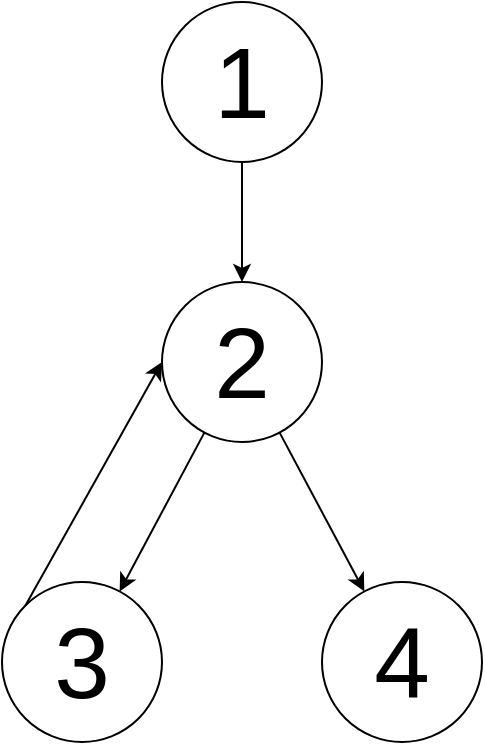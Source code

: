<mxfile version="14.6.3" type="device"><diagram id="KP94ZAMa3vHkERrY0OPf" name="Page-1"><mxGraphModel dx="1102" dy="624" grid="0" gridSize="10" guides="1" tooltips="1" connect="1" arrows="1" fold="1" page="1" pageScale="1" pageWidth="850" pageHeight="1100" math="0" shadow="0"><root><mxCell id="0"/><mxCell id="1" parent="0"/><mxCell id="Q6y50fki3_fCykDwQufu-1" value="&lt;font style=&quot;font-size: 50px&quot;&gt;1&lt;/font&gt;" style="ellipse;whiteSpace=wrap;html=1;aspect=fixed;" vertex="1" parent="1"><mxGeometry x="360" y="140" width="80" height="80" as="geometry"/></mxCell><mxCell id="Q6y50fki3_fCykDwQufu-2" value="&lt;font style=&quot;font-size: 50px&quot;&gt;2&lt;/font&gt;" style="ellipse;whiteSpace=wrap;html=1;aspect=fixed;" vertex="1" parent="1"><mxGeometry x="360" y="280" width="80" height="80" as="geometry"/></mxCell><mxCell id="Q6y50fki3_fCykDwQufu-3" value="&lt;font style=&quot;font-size: 50px&quot;&gt;3&lt;/font&gt;" style="ellipse;whiteSpace=wrap;html=1;aspect=fixed;" vertex="1" parent="1"><mxGeometry x="280" y="430" width="80" height="80" as="geometry"/></mxCell><mxCell id="Q6y50fki3_fCykDwQufu-4" value="&lt;span style=&quot;font-size: 50px&quot;&gt;4&lt;/span&gt;" style="ellipse;whiteSpace=wrap;html=1;aspect=fixed;" vertex="1" parent="1"><mxGeometry x="440" y="430" width="80" height="80" as="geometry"/></mxCell><mxCell id="Q6y50fki3_fCykDwQufu-5" value="" style="endArrow=classic;html=1;exitX=0.5;exitY=1;exitDx=0;exitDy=0;" edge="1" parent="1" source="Q6y50fki3_fCykDwQufu-1" target="Q6y50fki3_fCykDwQufu-2"><mxGeometry width="50" height="50" relative="1" as="geometry"><mxPoint x="400" y="420" as="sourcePoint"/><mxPoint x="450" y="370" as="targetPoint"/></mxGeometry></mxCell><mxCell id="Q6y50fki3_fCykDwQufu-6" value="" style="endArrow=classic;html=1;" edge="1" parent="1" source="Q6y50fki3_fCykDwQufu-2" target="Q6y50fki3_fCykDwQufu-3"><mxGeometry width="50" height="50" relative="1" as="geometry"><mxPoint x="410" y="230" as="sourcePoint"/><mxPoint x="410" y="290" as="targetPoint"/></mxGeometry></mxCell><mxCell id="Q6y50fki3_fCykDwQufu-7" value="" style="endArrow=classic;html=1;" edge="1" parent="1" source="Q6y50fki3_fCykDwQufu-2" target="Q6y50fki3_fCykDwQufu-4"><mxGeometry width="50" height="50" relative="1" as="geometry"><mxPoint x="420" y="240" as="sourcePoint"/><mxPoint x="420" y="300" as="targetPoint"/></mxGeometry></mxCell><mxCell id="Q6y50fki3_fCykDwQufu-8" value="" style="endArrow=classic;html=1;exitX=0;exitY=0;exitDx=0;exitDy=0;entryX=0;entryY=0.5;entryDx=0;entryDy=0;" edge="1" parent="1" source="Q6y50fki3_fCykDwQufu-3" target="Q6y50fki3_fCykDwQufu-2"><mxGeometry width="50" height="50" relative="1" as="geometry"><mxPoint x="400" y="420" as="sourcePoint"/><mxPoint x="450" y="370" as="targetPoint"/><Array as="points"/></mxGeometry></mxCell></root></mxGraphModel></diagram></mxfile>